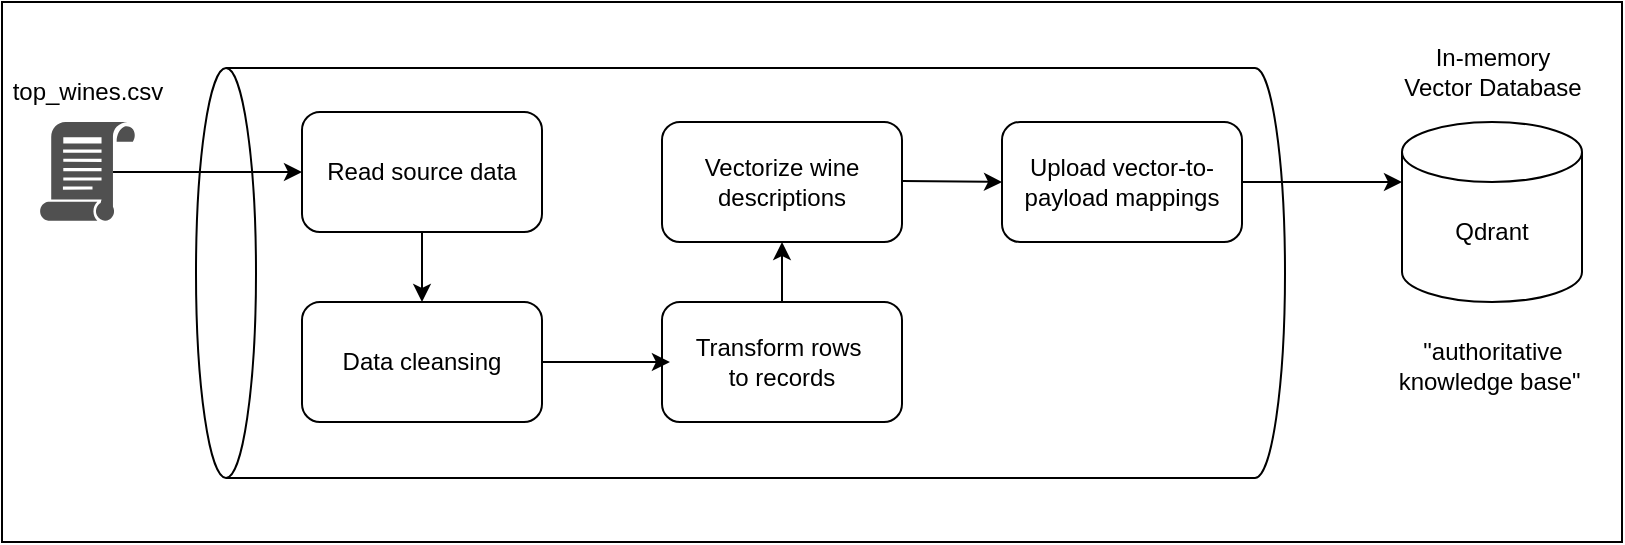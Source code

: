 <mxfile>
    <diagram name="Page-1" id="6XeblNkQ5_dn7pWAl47F">
        <mxGraphModel dx="727" dy="646" grid="1" gridSize="10" guides="1" tooltips="1" connect="1" arrows="1" fold="1" page="1" pageScale="1" pageWidth="827" pageHeight="1169" math="0" shadow="0">
            <root>
                <mxCell id="0"/>
                <mxCell id="1" parent="0"/>
                <mxCell id="2" value="" style="verticalLabelPosition=bottom;verticalAlign=top;html=1;shape=mxgraph.basic.rect;fillColor2=none;strokeWidth=1;size=20;indent=5;" parent="1" vertex="1">
                    <mxGeometry y="90" width="810" height="270" as="geometry"/>
                </mxCell>
                <mxCell id="JXvY-5VRqsv50fYYMlhZ-9" value="" style="group" parent="1" vertex="1" connectable="0">
                    <mxGeometry y="120" width="810" height="230" as="geometry"/>
                </mxCell>
                <mxCell id="JXvY-5VRqsv50fYYMlhZ-2" value="" style="sketch=0;pointerEvents=1;shadow=0;dashed=0;html=1;strokeColor=none;labelPosition=center;verticalLabelPosition=bottom;verticalAlign=top;align=center;fillColor=#505050;shape=mxgraph.mscae.intune.policy" parent="JXvY-5VRqsv50fYYMlhZ-9" vertex="1">
                    <mxGeometry x="19.059" y="30" width="47.647" height="50" as="geometry"/>
                </mxCell>
                <mxCell id="JXvY-5VRqsv50fYYMlhZ-5" value="top_wines.csv" style="text;html=1;align=center;verticalAlign=middle;whiteSpace=wrap;rounded=0;" parent="JXvY-5VRqsv50fYYMlhZ-9" vertex="1">
                    <mxGeometry width="85.765" height="30" as="geometry"/>
                </mxCell>
                <mxCell id="JXvY-5VRqsv50fYYMlhZ-27" value="&lt;br&gt;&lt;div&gt;&quot;authoritative knowledge base&quot;&amp;nbsp;&lt;/div&gt;" style="text;html=1;align=center;verticalAlign=middle;whiteSpace=wrap;rounded=0;" parent="1" vertex="1">
                    <mxGeometry x="682.5" y="230" width="125" height="70" as="geometry"/>
                </mxCell>
                <mxCell id="JXvY-5VRqsv50fYYMlhZ-30" value="In-memory&lt;div&gt;Vector Database&lt;/div&gt;" style="text;html=1;align=center;verticalAlign=middle;whiteSpace=wrap;rounded=0;" parent="1" vertex="1">
                    <mxGeometry x="682.5" y="90" width="125" height="70" as="geometry"/>
                </mxCell>
                <mxCell id="JXvY-5VRqsv50fYYMlhZ-10" value="" style="shape=cylinder3;whiteSpace=wrap;html=1;boundedLbl=1;backgroundOutline=1;size=15;rotation=-90;" parent="1" vertex="1">
                    <mxGeometry x="266.75" y="-46.75" width="205" height="544.5" as="geometry"/>
                </mxCell>
                <mxCell id="JXvY-5VRqsv50fYYMlhZ-6" value="" style="endArrow=classic;html=1;rounded=0;entryX=0;entryY=0.5;entryDx=0;entryDy=0;exitX=0.765;exitY=0.5;exitDx=0;exitDy=0;exitPerimeter=0;" parent="1" source="JXvY-5VRqsv50fYYMlhZ-2" target="JXvY-5VRqsv50fYYMlhZ-1" edge="1">
                    <mxGeometry width="50" height="50" relative="1" as="geometry">
                        <mxPoint x="130" y="360" as="sourcePoint"/>
                        <mxPoint x="170" y="300" as="targetPoint"/>
                    </mxGeometry>
                </mxCell>
                <mxCell id="JXvY-5VRqsv50fYYMlhZ-15" value="" style="endArrow=classic;html=1;rounded=0;exitX=0.5;exitY=1;exitDx=0;exitDy=0;" parent="1" source="JXvY-5VRqsv50fYYMlhZ-1" target="JXvY-5VRqsv50fYYMlhZ-14" edge="1">
                    <mxGeometry width="50" height="50" relative="1" as="geometry">
                        <mxPoint x="510" y="370" as="sourcePoint"/>
                        <mxPoint x="560" y="320" as="targetPoint"/>
                    </mxGeometry>
                </mxCell>
                <mxCell id="JXvY-5VRqsv50fYYMlhZ-16" value="Transform rows&amp;nbsp;&lt;div&gt;to records&lt;/div&gt;" style="rounded=1;whiteSpace=wrap;html=1;" parent="1" vertex="1">
                    <mxGeometry x="330" y="240" width="120" height="60" as="geometry"/>
                </mxCell>
                <mxCell id="JXvY-5VRqsv50fYYMlhZ-18" value="" style="endArrow=classic;html=1;rounded=0;exitX=1;exitY=0.5;exitDx=0;exitDy=0;entryX=0.033;entryY=0.5;entryDx=0;entryDy=0;entryPerimeter=0;" parent="1" source="JXvY-5VRqsv50fYYMlhZ-14" target="JXvY-5VRqsv50fYYMlhZ-16" edge="1">
                    <mxGeometry width="50" height="50" relative="1" as="geometry">
                        <mxPoint x="260" y="265" as="sourcePoint"/>
                        <mxPoint x="260" y="300" as="targetPoint"/>
                    </mxGeometry>
                </mxCell>
                <mxCell id="JXvY-5VRqsv50fYYMlhZ-19" value="Vectorize wine&lt;div&gt;descriptions&lt;/div&gt;" style="rounded=1;whiteSpace=wrap;html=1;" parent="1" vertex="1">
                    <mxGeometry x="330" y="150" width="120" height="60" as="geometry"/>
                </mxCell>
                <mxCell id="JXvY-5VRqsv50fYYMlhZ-20" value="" style="endArrow=classic;html=1;rounded=0;exitX=0.5;exitY=0;exitDx=0;exitDy=0;entryX=0.5;entryY=1;entryDx=0;entryDy=0;" parent="1" source="JXvY-5VRqsv50fYYMlhZ-16" target="JXvY-5VRqsv50fYYMlhZ-19" edge="1">
                    <mxGeometry width="50" height="50" relative="1" as="geometry">
                        <mxPoint x="500" y="200" as="sourcePoint"/>
                        <mxPoint x="500" y="235" as="targetPoint"/>
                    </mxGeometry>
                </mxCell>
                <mxCell id="JXvY-5VRqsv50fYYMlhZ-21" value="Upload vector-to-payload mappings" style="rounded=1;whiteSpace=wrap;html=1;" parent="1" vertex="1">
                    <mxGeometry x="500" y="150" width="120" height="60" as="geometry"/>
                </mxCell>
                <mxCell id="JXvY-5VRqsv50fYYMlhZ-22" value="" style="endArrow=classic;html=1;rounded=0;exitX=1;exitY=0.5;exitDx=0;exitDy=0;entryX=0;entryY=0.5;entryDx=0;entryDy=0;" parent="1" target="JXvY-5VRqsv50fYYMlhZ-21" edge="1">
                    <mxGeometry width="50" height="50" relative="1" as="geometry">
                        <mxPoint x="450" y="179.5" as="sourcePoint"/>
                        <mxPoint x="490" y="180" as="targetPoint"/>
                    </mxGeometry>
                </mxCell>
                <mxCell id="JXvY-5VRqsv50fYYMlhZ-25" value="" style="endArrow=classic;html=1;rounded=0;entryX=0;entryY=0;entryDx=0;entryDy=30;exitX=1;exitY=0.5;exitDx=0;exitDy=0;entryPerimeter=0;" parent="1" source="JXvY-5VRqsv50fYYMlhZ-21" target="JXvY-5VRqsv50fYYMlhZ-24" edge="1">
                    <mxGeometry width="50" height="50" relative="1" as="geometry">
                        <mxPoint x="630" y="179.5" as="sourcePoint"/>
                        <mxPoint x="722" y="179.5" as="targetPoint"/>
                    </mxGeometry>
                </mxCell>
                <mxCell id="JXvY-5VRqsv50fYYMlhZ-31" value="" style="group" parent="1" vertex="1" connectable="0">
                    <mxGeometry x="700" y="150" width="90" height="90" as="geometry"/>
                </mxCell>
                <mxCell id="JXvY-5VRqsv50fYYMlhZ-24" value="" style="shape=cylinder3;whiteSpace=wrap;html=1;boundedLbl=1;backgroundOutline=1;size=15;" parent="JXvY-5VRqsv50fYYMlhZ-31" vertex="1">
                    <mxGeometry width="90" height="90" as="geometry"/>
                </mxCell>
                <mxCell id="JXvY-5VRqsv50fYYMlhZ-26" value="Qdrant" style="text;html=1;align=center;verticalAlign=middle;whiteSpace=wrap;rounded=0;" parent="JXvY-5VRqsv50fYYMlhZ-31" vertex="1">
                    <mxGeometry x="15" y="40" width="60" height="30" as="geometry"/>
                </mxCell>
                <mxCell id="JXvY-5VRqsv50fYYMlhZ-14" value="Data cleansing" style="rounded=1;whiteSpace=wrap;html=1;" parent="1" vertex="1">
                    <mxGeometry x="150" y="240" width="120" height="60" as="geometry"/>
                </mxCell>
                <mxCell id="JXvY-5VRqsv50fYYMlhZ-1" value="Read source data" style="rounded=1;whiteSpace=wrap;html=1;" parent="1" vertex="1">
                    <mxGeometry x="150" y="145" width="120" height="60" as="geometry"/>
                </mxCell>
            </root>
        </mxGraphModel>
    </diagram>
</mxfile>